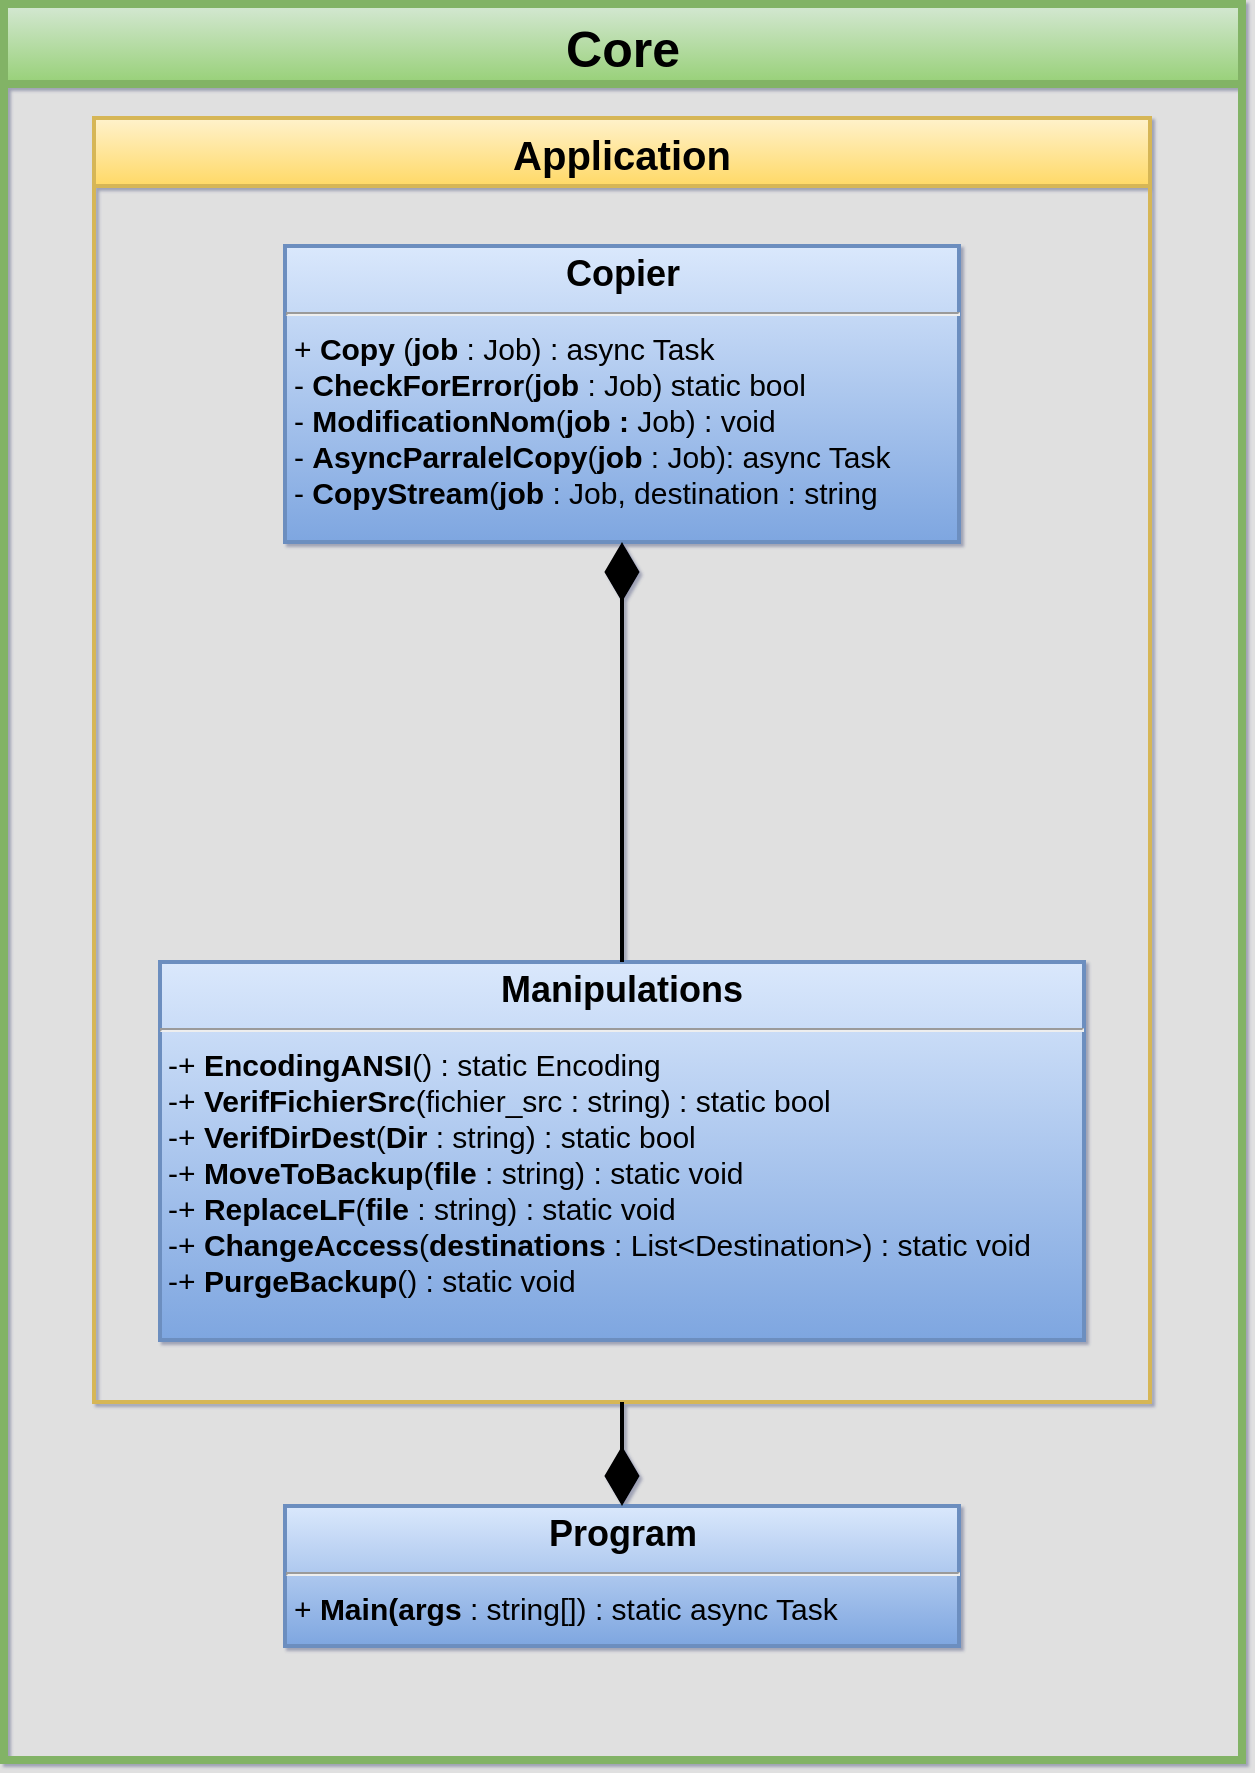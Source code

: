 <mxfile version="17.2.4" type="device"><diagram id="C5RBs43oDa-KdzZeNtuy" name="Application"><mxGraphModel dx="5555" dy="1400" grid="0" gridSize="10" guides="1" tooltips="1" connect="1" arrows="1" fold="1" page="0" pageScale="1" pageWidth="827" pageHeight="1169" background="#E0E0E0" math="0" shadow="1"><root><mxCell id="WIyWlLk6GJQsqaUBKTNV-0"/><mxCell id="WIyWlLk6GJQsqaUBKTNV-1" parent="WIyWlLk6GJQsqaUBKTNV-0"/><mxCell id="SdlCRwsM3ipwq2xPDZjB-1" value="Core" style="swimlane;startSize=40;fontSize=25;fillColor=#d5e8d4;gradientColor=#97d077;strokeColor=#82b366;strokeWidth=4;" parent="WIyWlLk6GJQsqaUBKTNV-1" vertex="1"><mxGeometry x="-1903" y="947" width="619" height="878" as="geometry"/></mxCell><mxCell id="nRmfAmQFptnGc-4oLcrV-10" value="Application" style="swimlane;startSize=34;fontSize=20;fillColor=#fff2cc;strokeColor=#d6b656;gradientColor=#ffd966;strokeWidth=2;" parent="SdlCRwsM3ipwq2xPDZjB-1" vertex="1"><mxGeometry x="45" y="57" width="528" height="642" as="geometry"/></mxCell><mxCell id="nRmfAmQFptnGc-4oLcrV-0" value="&lt;p style=&quot;margin: 4px 0px 0px ; text-align: center&quot;&gt;&lt;b&gt;&lt;font style=&quot;font-size: 18px&quot;&gt;Copier&lt;/font&gt;&lt;/b&gt;&lt;/p&gt;&lt;hr style=&quot;font-size: 15px&quot;&gt;&lt;p style=&quot;margin: 0px 0px 0px 4px ; font-size: 15px&quot;&gt;&lt;span&gt;+ &lt;/span&gt;&lt;b&gt;Copy&lt;/b&gt;&lt;span&gt; (&lt;/span&gt;&lt;b&gt;job&lt;/b&gt;&lt;span&gt;&amp;nbsp;: Job) : async Task&lt;/span&gt;&lt;br&gt;&lt;/p&gt;&lt;p style=&quot;margin: 0px 0px 0px 4px ; font-size: 15px&quot;&gt;- &lt;b&gt;CheckForError&lt;/b&gt;(&lt;b&gt;job&lt;/b&gt; : Job) static bool&lt;/p&gt;&lt;p style=&quot;margin: 0px 0px 0px 4px ; font-size: 15px&quot;&gt;- &lt;b&gt;ModificationNom&lt;/b&gt;(&lt;b&gt;job&amp;nbsp;:&amp;nbsp;&lt;/b&gt;Job) : void&lt;br&gt;&lt;/p&gt;&lt;p style=&quot;margin: 0px 0px 0px 4px ; font-size: 15px&quot;&gt;- &lt;b&gt;AsyncParralelCopy&lt;/b&gt;(&lt;b&gt;job&lt;/b&gt;&amp;nbsp;: Job&lt;span style=&quot;font-size: 15px&quot;&gt;): async Task&lt;/span&gt;&lt;/p&gt;&lt;p style=&quot;margin: 0px 0px 0px 4px ; font-size: 15px&quot;&gt;&lt;span style=&quot;font-size: 15px&quot;&gt;- &lt;b&gt;CopyStream&lt;/b&gt;(&lt;b&gt;job&lt;/b&gt; : Job, destination : string&lt;/span&gt;&lt;/p&gt;&lt;p style=&quot;margin: 0px 0px 0px 4px ; font-size: 15px&quot;&gt;&lt;br&gt;&lt;/p&gt;" style="verticalAlign=top;align=left;overflow=fill;fontSize=15;fontFamily=Helvetica;html=1;fillColor=#dae8fc;gradientColor=#7ea6e0;strokeColor=#6c8ebf;strokeWidth=2;" parent="nRmfAmQFptnGc-4oLcrV-10" vertex="1"><mxGeometry x="95.5" y="64" width="337" height="148" as="geometry"/></mxCell><mxCell id="qBxrje6WI4dX1se72Wbg-1" value="&lt;p style=&quot;margin: 4px 0px 0px ; text-align: center&quot;&gt;&lt;b&gt;&lt;font style=&quot;font-size: 18px&quot;&gt;Manipulations&lt;/font&gt;&lt;/b&gt;&lt;/p&gt;&lt;hr style=&quot;font-size: 15px&quot;&gt;&lt;p style=&quot;margin: 0px 0px 0px 4px ; font-size: 15px&quot;&gt;-+ &lt;b&gt;EncodingANSI&lt;/b&gt;() : static Encoding&lt;br&gt;&lt;/p&gt;&lt;p style=&quot;margin: 0px 0px 0px 4px ; font-size: 15px&quot;&gt;-+ &lt;b&gt;VerifFichierSrc&lt;/b&gt;(fichier_src : string) : static bool&lt;/p&gt;&lt;p style=&quot;margin: 0px 0px 0px 4px ; font-size: 15px&quot;&gt;-+&amp;nbsp;&lt;b&gt;VerifDirDest&lt;/b&gt;(&lt;b&gt;Dir &lt;/b&gt;: string) : static bool&lt;br&gt;&lt;/p&gt;&lt;p style=&quot;margin: 0px 0px 0px 4px ; font-size: 15px&quot;&gt;-+&amp;nbsp;&lt;b&gt;MoveToBackup&lt;/b&gt;(&lt;b&gt;file&lt;/b&gt;&amp;nbsp;: string)&amp;nbsp;&lt;span style=&quot;font-size: 15px&quot;&gt;: static void&lt;/span&gt;&lt;/p&gt;&lt;p style=&quot;margin: 0px 0px 0px 4px ; font-size: 15px&quot;&gt;&lt;span style=&quot;font-size: 15px&quot;&gt;-+&amp;nbsp;&lt;b&gt;ReplaceLF&lt;/b&gt;(&lt;b&gt;file&lt;/b&gt;&amp;nbsp;: string) : static void&lt;/span&gt;&lt;/p&gt;&lt;p style=&quot;margin: 0px 0px 0px 4px ; font-size: 15px&quot;&gt;&lt;span style=&quot;font-size: 15px&quot;&gt;-+ &lt;b&gt;ChangeAccess&lt;/b&gt;(&lt;b&gt;destinations&lt;/b&gt; : List&amp;lt;Destination&amp;gt;) : static void&lt;/span&gt;&lt;/p&gt;&lt;p style=&quot;margin: 0px 0px 0px 4px ; font-size: 15px&quot;&gt;&lt;span style=&quot;font-size: 15px&quot;&gt;-+ &lt;b&gt;PurgeBackup&lt;/b&gt;() : static void&lt;/span&gt;&lt;/p&gt;&lt;p style=&quot;margin: 0px 0px 0px 4px ; font-size: 15px&quot;&gt;&lt;br&gt;&lt;/p&gt;" style="verticalAlign=top;align=left;overflow=fill;fontSize=15;fontFamily=Helvetica;html=1;fillColor=#dae8fc;gradientColor=#7ea6e0;strokeColor=#6c8ebf;strokeWidth=2;" parent="nRmfAmQFptnGc-4oLcrV-10" vertex="1"><mxGeometry x="33" y="422" width="462" height="189" as="geometry"/></mxCell><mxCell id="qBxrje6WI4dX1se72Wbg-2" value="" style="endArrow=diamondThin;endFill=1;endSize=24;html=1;rounded=0;strokeWidth=2;entryX=0.5;entryY=1;entryDx=0;entryDy=0;exitX=0.5;exitY=0;exitDx=0;exitDy=0;" parent="nRmfAmQFptnGc-4oLcrV-10" source="qBxrje6WI4dX1se72Wbg-1" target="nRmfAmQFptnGc-4oLcrV-0" edge="1"><mxGeometry width="160" relative="1" as="geometry"><mxPoint x="72.992" y="-1621" as="sourcePoint"/><mxPoint x="87.821" y="75.74" as="targetPoint"/></mxGeometry></mxCell><mxCell id="SdlCRwsM3ipwq2xPDZjB-2" value="&lt;p style=&quot;margin: 4px 0px 0px ; text-align: center&quot;&gt;&lt;b&gt;&lt;font style=&quot;font-size: 18px&quot;&gt;Program&lt;/font&gt;&lt;/b&gt;&lt;/p&gt;&lt;hr style=&quot;font-size: 15px&quot;&gt;&lt;p style=&quot;margin: 0px 0px 0px 4px ; font-size: 15px&quot;&gt;+ &lt;b&gt;Main(args &lt;/b&gt;: string[])&amp;nbsp;: static async Task&lt;/p&gt;&lt;p style=&quot;margin: 0px 0px 0px 4px ; font-size: 15px&quot;&gt;&lt;br&gt;&lt;/p&gt;" style="verticalAlign=top;align=left;overflow=fill;fontSize=15;fontFamily=Helvetica;html=1;fillColor=#dae8fc;gradientColor=#7ea6e0;strokeColor=#6c8ebf;strokeWidth=2;" parent="SdlCRwsM3ipwq2xPDZjB-1" vertex="1"><mxGeometry x="140.5" y="751" width="337" height="70" as="geometry"/></mxCell><mxCell id="SdlCRwsM3ipwq2xPDZjB-4" value="" style="endArrow=diamondThin;endFill=1;endSize=24;html=1;rounded=0;fontSize=20;strokeWidth=2;entryX=0.5;entryY=0;entryDx=0;entryDy=0;exitX=0.5;exitY=1;exitDx=0;exitDy=0;" parent="SdlCRwsM3ipwq2xPDZjB-1" source="nRmfAmQFptnGc-4oLcrV-10" target="SdlCRwsM3ipwq2xPDZjB-2" edge="1"><mxGeometry width="160" relative="1" as="geometry"><mxPoint x="366" y="432" as="sourcePoint"/><mxPoint x="526" y="432" as="targetPoint"/></mxGeometry></mxCell></root></mxGraphModel></diagram></mxfile>